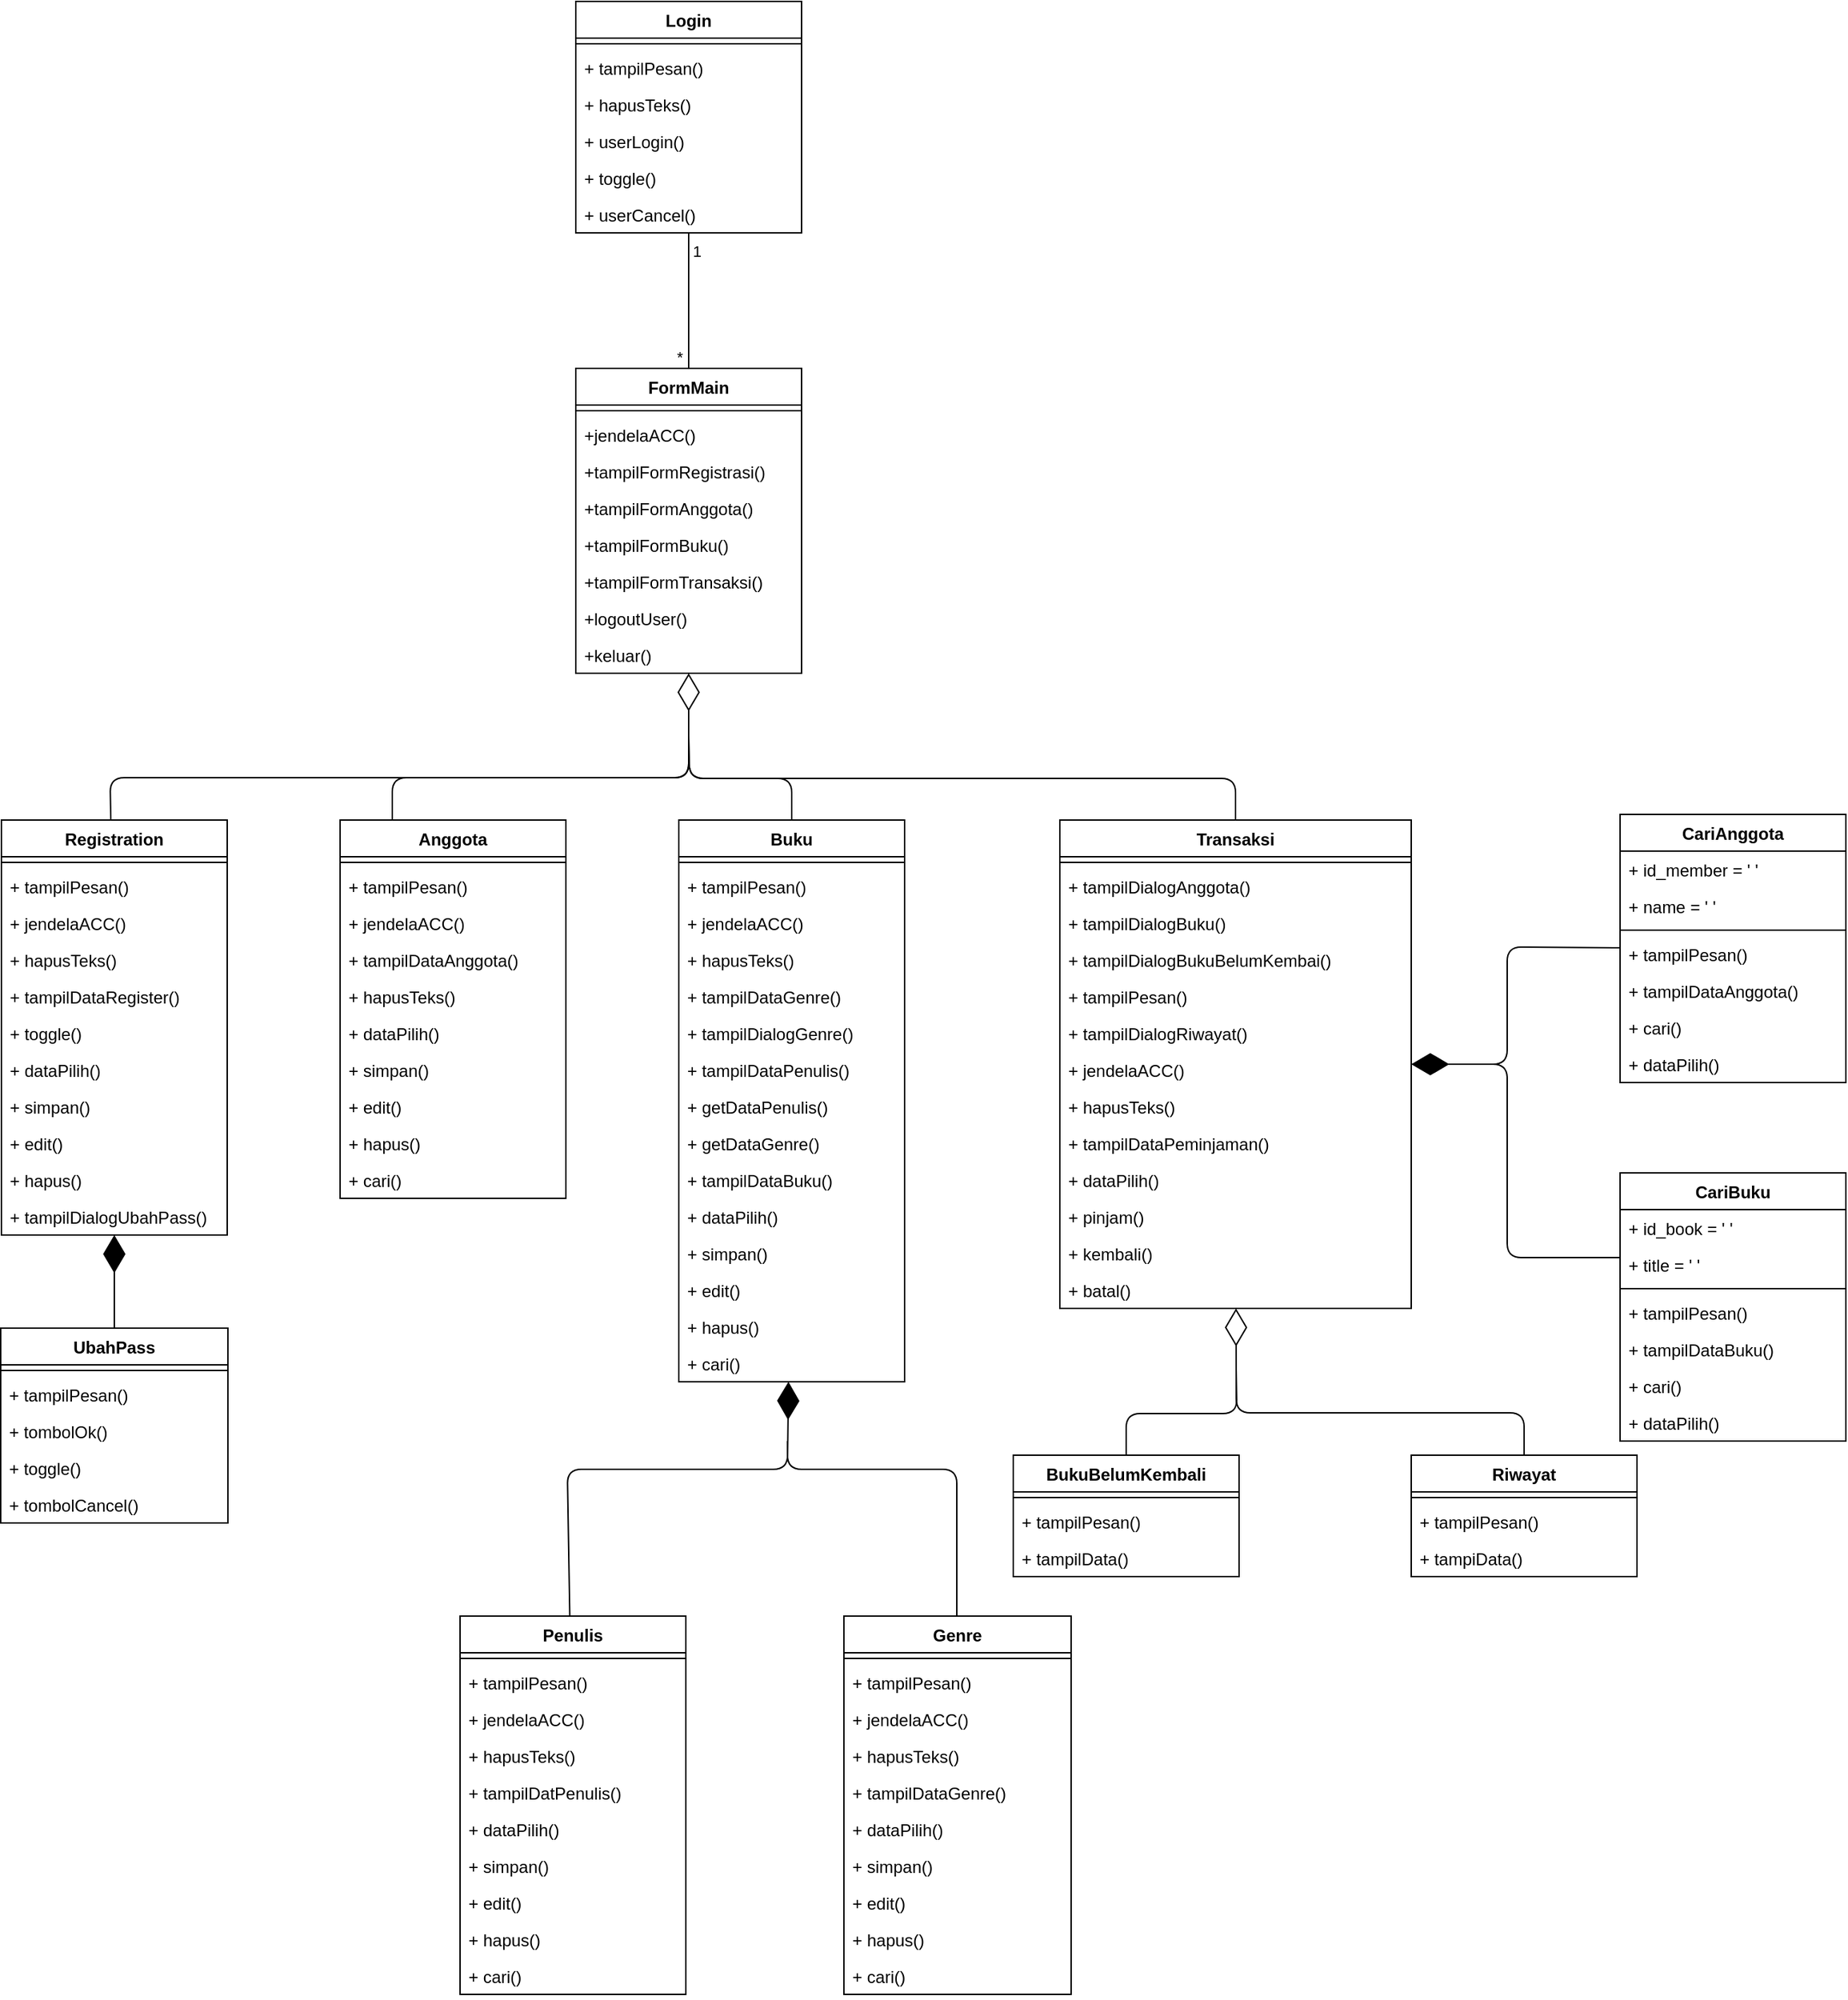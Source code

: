 <mxfile>
    <diagram id="iLmimDSikZv9nVr--S4D" name="Page-1">
        <mxGraphModel dx="741" dy="559" grid="1" gridSize="10" guides="1" tooltips="1" connect="1" arrows="1" fold="1" page="1" pageScale="1" pageWidth="1200" pageHeight="1600" background="#ffffff" math="0" shadow="0">
            <root>
                <mxCell id="0"/>
                <mxCell id="1" parent="0"/>
                <mxCell id="8" value="Login" style="swimlane;fontStyle=1;align=center;verticalAlign=top;childLayout=stackLayout;horizontal=1;startSize=26;horizontalStack=0;resizeParent=1;resizeParentMax=0;resizeLast=0;collapsible=1;marginBottom=0;" parent="1" vertex="1">
                    <mxGeometry x="906" y="60" width="160" height="164" as="geometry"/>
                </mxCell>
                <mxCell id="10" value="" style="line;strokeWidth=1;fillColor=none;align=left;verticalAlign=middle;spacingTop=-1;spacingLeft=3;spacingRight=3;rotatable=0;labelPosition=right;points=[];portConstraint=eastwest;strokeColor=inherit;" parent="8" vertex="1">
                    <mxGeometry y="26" width="160" height="8" as="geometry"/>
                </mxCell>
                <mxCell id="11" value="+ tampilPesan()" style="text;strokeColor=none;fillColor=none;align=left;verticalAlign=top;spacingLeft=4;spacingRight=4;overflow=hidden;rotatable=0;points=[[0,0.5],[1,0.5]];portConstraint=eastwest;" parent="8" vertex="1">
                    <mxGeometry y="34" width="160" height="26" as="geometry"/>
                </mxCell>
                <mxCell id="12" value="+ hapusTeks()" style="text;strokeColor=none;fillColor=none;align=left;verticalAlign=top;spacingLeft=4;spacingRight=4;overflow=hidden;rotatable=0;points=[[0,0.5],[1,0.5]];portConstraint=eastwest;" parent="8" vertex="1">
                    <mxGeometry y="60" width="160" height="26" as="geometry"/>
                </mxCell>
                <mxCell id="13" value="+ userLogin()" style="text;strokeColor=none;fillColor=none;align=left;verticalAlign=top;spacingLeft=4;spacingRight=4;overflow=hidden;rotatable=0;points=[[0,0.5],[1,0.5]];portConstraint=eastwest;" parent="8" vertex="1">
                    <mxGeometry y="86" width="160" height="26" as="geometry"/>
                </mxCell>
                <mxCell id="14" value="+ toggle()" style="text;strokeColor=none;fillColor=none;align=left;verticalAlign=top;spacingLeft=4;spacingRight=4;overflow=hidden;rotatable=0;points=[[0,0.5],[1,0.5]];portConstraint=eastwest;" parent="8" vertex="1">
                    <mxGeometry y="112" width="160" height="26" as="geometry"/>
                </mxCell>
                <mxCell id="15" value="+ userCancel()" style="text;strokeColor=none;fillColor=none;align=left;verticalAlign=top;spacingLeft=4;spacingRight=4;overflow=hidden;rotatable=0;points=[[0,0.5],[1,0.5]];portConstraint=eastwest;" parent="8" vertex="1">
                    <mxGeometry y="138" width="160" height="26" as="geometry"/>
                </mxCell>
                <mxCell id="16" value="Registration" style="swimlane;fontStyle=1;align=center;verticalAlign=top;childLayout=stackLayout;horizontal=1;startSize=26;horizontalStack=0;resizeParent=1;resizeParentMax=0;resizeLast=0;collapsible=1;marginBottom=0;" parent="1" vertex="1">
                    <mxGeometry x="499" y="640" width="160" height="294" as="geometry">
                        <mxRectangle x="70" y="340" width="110" height="30" as="alternateBounds"/>
                    </mxGeometry>
                </mxCell>
                <mxCell id="18" value="" style="line;strokeWidth=1;fillColor=none;align=left;verticalAlign=middle;spacingTop=-1;spacingLeft=3;spacingRight=3;rotatable=0;labelPosition=right;points=[];portConstraint=eastwest;strokeColor=inherit;" parent="16" vertex="1">
                    <mxGeometry y="26" width="160" height="8" as="geometry"/>
                </mxCell>
                <mxCell id="19" value="+ tampilPesan()" style="text;strokeColor=none;fillColor=none;align=left;verticalAlign=top;spacingLeft=4;spacingRight=4;overflow=hidden;rotatable=0;points=[[0,0.5],[1,0.5]];portConstraint=eastwest;" parent="16" vertex="1">
                    <mxGeometry y="34" width="160" height="26" as="geometry"/>
                </mxCell>
                <mxCell id="22" value="+ jendelaACC()" style="text;strokeColor=none;fillColor=none;align=left;verticalAlign=top;spacingLeft=4;spacingRight=4;overflow=hidden;rotatable=0;points=[[0,0.5],[1,0.5]];portConstraint=eastwest;" parent="16" vertex="1">
                    <mxGeometry y="60" width="160" height="26" as="geometry"/>
                </mxCell>
                <mxCell id="23" value="+ hapusTeks()" style="text;strokeColor=none;fillColor=none;align=left;verticalAlign=top;spacingLeft=4;spacingRight=4;overflow=hidden;rotatable=0;points=[[0,0.5],[1,0.5]];portConstraint=eastwest;" parent="16" vertex="1">
                    <mxGeometry y="86" width="160" height="26" as="geometry"/>
                </mxCell>
                <mxCell id="20" value="+ tampilDataRegister()" style="text;strokeColor=none;fillColor=none;align=left;verticalAlign=top;spacingLeft=4;spacingRight=4;overflow=hidden;rotatable=0;points=[[0,0.5],[1,0.5]];portConstraint=eastwest;" parent="16" vertex="1">
                    <mxGeometry y="112" width="160" height="26" as="geometry"/>
                </mxCell>
                <mxCell id="21" value="+ toggle()" style="text;strokeColor=none;fillColor=none;align=left;verticalAlign=top;spacingLeft=4;spacingRight=4;overflow=hidden;rotatable=0;points=[[0,0.5],[1,0.5]];portConstraint=eastwest;" parent="16" vertex="1">
                    <mxGeometry y="138" width="160" height="26" as="geometry"/>
                </mxCell>
                <mxCell id="26" value="+ dataPilih()" style="text;strokeColor=none;fillColor=none;align=left;verticalAlign=top;spacingLeft=4;spacingRight=4;overflow=hidden;rotatable=0;points=[[0,0.5],[1,0.5]];portConstraint=eastwest;" parent="16" vertex="1">
                    <mxGeometry y="164" width="160" height="26" as="geometry"/>
                </mxCell>
                <mxCell id="24" value="+ simpan()" style="text;strokeColor=none;fillColor=none;align=left;verticalAlign=top;spacingLeft=4;spacingRight=4;overflow=hidden;rotatable=0;points=[[0,0.5],[1,0.5]];portConstraint=eastwest;" parent="16" vertex="1">
                    <mxGeometry y="190" width="160" height="26" as="geometry"/>
                </mxCell>
                <mxCell id="25" value="+ edit()" style="text;strokeColor=none;fillColor=none;align=left;verticalAlign=top;spacingLeft=4;spacingRight=4;overflow=hidden;rotatable=0;points=[[0,0.5],[1,0.5]];portConstraint=eastwest;" parent="16" vertex="1">
                    <mxGeometry y="216" width="160" height="26" as="geometry"/>
                </mxCell>
                <mxCell id="27" value="+ hapus()" style="text;strokeColor=none;fillColor=none;align=left;verticalAlign=top;spacingLeft=4;spacingRight=4;overflow=hidden;rotatable=0;points=[[0,0.5],[1,0.5]];portConstraint=eastwest;" parent="16" vertex="1">
                    <mxGeometry y="242" width="160" height="26" as="geometry"/>
                </mxCell>
                <mxCell id="28" value="+ tampilDialogUbahPass()" style="text;strokeColor=none;fillColor=none;align=left;verticalAlign=top;spacingLeft=4;spacingRight=4;overflow=hidden;rotatable=0;points=[[0,0.5],[1,0.5]];portConstraint=eastwest;" parent="16" vertex="1">
                    <mxGeometry y="268" width="160" height="26" as="geometry"/>
                </mxCell>
                <mxCell id="30" value="FormMain" style="swimlane;fontStyle=1;align=center;verticalAlign=top;childLayout=stackLayout;horizontal=1;startSize=26;horizontalStack=0;resizeParent=1;resizeParentMax=0;resizeLast=0;collapsible=1;marginBottom=0;" parent="1" vertex="1">
                    <mxGeometry x="906" y="320" width="160" height="216" as="geometry"/>
                </mxCell>
                <mxCell id="32" value="" style="line;strokeWidth=1;fillColor=none;align=left;verticalAlign=middle;spacingTop=-1;spacingLeft=3;spacingRight=3;rotatable=0;labelPosition=right;points=[];portConstraint=eastwest;strokeColor=inherit;" parent="30" vertex="1">
                    <mxGeometry y="26" width="160" height="8" as="geometry"/>
                </mxCell>
                <mxCell id="33" value="+jendelaACC()" style="text;strokeColor=none;fillColor=none;align=left;verticalAlign=top;spacingLeft=4;spacingRight=4;overflow=hidden;rotatable=0;points=[[0,0.5],[1,0.5]];portConstraint=eastwest;" parent="30" vertex="1">
                    <mxGeometry y="34" width="160" height="26" as="geometry"/>
                </mxCell>
                <mxCell id="34" value="+tampilFormRegistrasi()" style="text;strokeColor=none;fillColor=none;align=left;verticalAlign=top;spacingLeft=4;spacingRight=4;overflow=hidden;rotatable=0;points=[[0,0.5],[1,0.5]];portConstraint=eastwest;" parent="30" vertex="1">
                    <mxGeometry y="60" width="160" height="26" as="geometry"/>
                </mxCell>
                <mxCell id="35" value="+tampilFormAnggota()" style="text;strokeColor=none;fillColor=none;align=left;verticalAlign=top;spacingLeft=4;spacingRight=4;overflow=hidden;rotatable=0;points=[[0,0.5],[1,0.5]];portConstraint=eastwest;" parent="30" vertex="1">
                    <mxGeometry y="86" width="160" height="26" as="geometry"/>
                </mxCell>
                <mxCell id="36" value="+tampilFormBuku()" style="text;strokeColor=none;fillColor=none;align=left;verticalAlign=top;spacingLeft=4;spacingRight=4;overflow=hidden;rotatable=0;points=[[0,0.5],[1,0.5]];portConstraint=eastwest;" parent="30" vertex="1">
                    <mxGeometry y="112" width="160" height="26" as="geometry"/>
                </mxCell>
                <mxCell id="37" value="+tampilFormTransaksi()" style="text;strokeColor=none;fillColor=none;align=left;verticalAlign=top;spacingLeft=4;spacingRight=4;overflow=hidden;rotatable=0;points=[[0,0.5],[1,0.5]];portConstraint=eastwest;" parent="30" vertex="1">
                    <mxGeometry y="138" width="160" height="26" as="geometry"/>
                </mxCell>
                <mxCell id="38" value="+logoutUser()" style="text;strokeColor=none;fillColor=none;align=left;verticalAlign=top;spacingLeft=4;spacingRight=4;overflow=hidden;rotatable=0;points=[[0,0.5],[1,0.5]];portConstraint=eastwest;" parent="30" vertex="1">
                    <mxGeometry y="164" width="160" height="26" as="geometry"/>
                </mxCell>
                <mxCell id="39" value="+keluar()" style="text;strokeColor=none;fillColor=none;align=left;verticalAlign=top;spacingLeft=4;spacingRight=4;overflow=hidden;rotatable=0;points=[[0,0.5],[1,0.5]];portConstraint=eastwest;" parent="30" vertex="1">
                    <mxGeometry y="190" width="160" height="26" as="geometry"/>
                </mxCell>
                <mxCell id="51" value="Anggota" style="swimlane;fontStyle=1;align=center;verticalAlign=top;childLayout=stackLayout;horizontal=1;startSize=26;horizontalStack=0;resizeParent=1;resizeParentMax=0;resizeLast=0;collapsible=1;marginBottom=0;" parent="1" vertex="1">
                    <mxGeometry x="739" y="640" width="160" height="268" as="geometry"/>
                </mxCell>
                <mxCell id="53" value="" style="line;strokeWidth=1;fillColor=none;align=left;verticalAlign=middle;spacingTop=-1;spacingLeft=3;spacingRight=3;rotatable=0;labelPosition=right;points=[];portConstraint=eastwest;strokeColor=inherit;" parent="51" vertex="1">
                    <mxGeometry y="26" width="160" height="8" as="geometry"/>
                </mxCell>
                <mxCell id="54" value="+ tampilPesan()" style="text;strokeColor=none;fillColor=none;align=left;verticalAlign=top;spacingLeft=4;spacingRight=4;overflow=hidden;rotatable=0;points=[[0,0.5],[1,0.5]];portConstraint=eastwest;" parent="51" vertex="1">
                    <mxGeometry y="34" width="160" height="26" as="geometry"/>
                </mxCell>
                <mxCell id="55" value="+ jendelaACC()" style="text;strokeColor=none;fillColor=none;align=left;verticalAlign=top;spacingLeft=4;spacingRight=4;overflow=hidden;rotatable=0;points=[[0,0.5],[1,0.5]];portConstraint=eastwest;" parent="51" vertex="1">
                    <mxGeometry y="60" width="160" height="26" as="geometry"/>
                </mxCell>
                <mxCell id="56" value="+ tampilDataAnggota()" style="text;strokeColor=none;fillColor=none;align=left;verticalAlign=top;spacingLeft=4;spacingRight=4;overflow=hidden;rotatable=0;points=[[0,0.5],[1,0.5]];portConstraint=eastwest;" parent="51" vertex="1">
                    <mxGeometry y="86" width="160" height="26" as="geometry"/>
                </mxCell>
                <mxCell id="57" value="+ hapusTeks()" style="text;strokeColor=none;fillColor=none;align=left;verticalAlign=top;spacingLeft=4;spacingRight=4;overflow=hidden;rotatable=0;points=[[0,0.5],[1,0.5]];portConstraint=eastwest;" parent="51" vertex="1">
                    <mxGeometry y="112" width="160" height="26" as="geometry"/>
                </mxCell>
                <mxCell id="58" value="+ dataPilih()" style="text;strokeColor=none;fillColor=none;align=left;verticalAlign=top;spacingLeft=4;spacingRight=4;overflow=hidden;rotatable=0;points=[[0,0.5],[1,0.5]];portConstraint=eastwest;" parent="51" vertex="1">
                    <mxGeometry y="138" width="160" height="26" as="geometry"/>
                </mxCell>
                <mxCell id="59" value="+ simpan()" style="text;strokeColor=none;fillColor=none;align=left;verticalAlign=top;spacingLeft=4;spacingRight=4;overflow=hidden;rotatable=0;points=[[0,0.5],[1,0.5]];portConstraint=eastwest;" parent="51" vertex="1">
                    <mxGeometry y="164" width="160" height="26" as="geometry"/>
                </mxCell>
                <mxCell id="60" value="+ edit()" style="text;strokeColor=none;fillColor=none;align=left;verticalAlign=top;spacingLeft=4;spacingRight=4;overflow=hidden;rotatable=0;points=[[0,0.5],[1,0.5]];portConstraint=eastwest;" parent="51" vertex="1">
                    <mxGeometry y="190" width="160" height="26" as="geometry"/>
                </mxCell>
                <mxCell id="61" value="+ hapus()" style="text;strokeColor=none;fillColor=none;align=left;verticalAlign=top;spacingLeft=4;spacingRight=4;overflow=hidden;rotatable=0;points=[[0,0.5],[1,0.5]];portConstraint=eastwest;" parent="51" vertex="1">
                    <mxGeometry y="216" width="160" height="26" as="geometry"/>
                </mxCell>
                <mxCell id="62" value="+ cari()" style="text;strokeColor=none;fillColor=none;align=left;verticalAlign=top;spacingLeft=4;spacingRight=4;overflow=hidden;rotatable=0;points=[[0,0.5],[1,0.5]];portConstraint=eastwest;" parent="51" vertex="1">
                    <mxGeometry y="242" width="160" height="26" as="geometry"/>
                </mxCell>
                <mxCell id="63" value="Buku" style="swimlane;fontStyle=1;align=center;verticalAlign=top;childLayout=stackLayout;horizontal=1;startSize=26;horizontalStack=0;resizeParent=1;resizeParentMax=0;resizeLast=0;collapsible=1;marginBottom=0;" parent="1" vertex="1">
                    <mxGeometry x="979" y="640" width="160" height="398" as="geometry"/>
                </mxCell>
                <mxCell id="64" value="" style="line;strokeWidth=1;fillColor=none;align=left;verticalAlign=middle;spacingTop=-1;spacingLeft=3;spacingRight=3;rotatable=0;labelPosition=right;points=[];portConstraint=eastwest;strokeColor=inherit;" parent="63" vertex="1">
                    <mxGeometry y="26" width="160" height="8" as="geometry"/>
                </mxCell>
                <mxCell id="65" value="+ tampilPesan()" style="text;strokeColor=none;fillColor=none;align=left;verticalAlign=top;spacingLeft=4;spacingRight=4;overflow=hidden;rotatable=0;points=[[0,0.5],[1,0.5]];portConstraint=eastwest;" parent="63" vertex="1">
                    <mxGeometry y="34" width="160" height="26" as="geometry"/>
                </mxCell>
                <mxCell id="66" value="+ jendelaACC()" style="text;strokeColor=none;fillColor=none;align=left;verticalAlign=top;spacingLeft=4;spacingRight=4;overflow=hidden;rotatable=0;points=[[0,0.5],[1,0.5]];portConstraint=eastwest;" parent="63" vertex="1">
                    <mxGeometry y="60" width="160" height="26" as="geometry"/>
                </mxCell>
                <mxCell id="68" value="+ hapusTeks()" style="text;strokeColor=none;fillColor=none;align=left;verticalAlign=top;spacingLeft=4;spacingRight=4;overflow=hidden;rotatable=0;points=[[0,0.5],[1,0.5]];portConstraint=eastwest;" parent="63" vertex="1">
                    <mxGeometry y="86" width="160" height="26" as="geometry"/>
                </mxCell>
                <mxCell id="67" value="+ tampilDataGenre()" style="text;strokeColor=none;fillColor=none;align=left;verticalAlign=top;spacingLeft=4;spacingRight=4;overflow=hidden;rotatable=0;points=[[0,0.5],[1,0.5]];portConstraint=eastwest;" parent="63" vertex="1">
                    <mxGeometry y="112" width="160" height="26" as="geometry"/>
                </mxCell>
                <mxCell id="69" value="+ tampilDialogGenre()" style="text;strokeColor=none;fillColor=none;align=left;verticalAlign=top;spacingLeft=4;spacingRight=4;overflow=hidden;rotatable=0;points=[[0,0.5],[1,0.5]];portConstraint=eastwest;" parent="63" vertex="1">
                    <mxGeometry y="138" width="160" height="26" as="geometry"/>
                </mxCell>
                <mxCell id="70" value="+ tampilDataPenulis()" style="text;strokeColor=none;fillColor=none;align=left;verticalAlign=top;spacingLeft=4;spacingRight=4;overflow=hidden;rotatable=0;points=[[0,0.5],[1,0.5]];portConstraint=eastwest;" parent="63" vertex="1">
                    <mxGeometry y="164" width="160" height="26" as="geometry"/>
                </mxCell>
                <mxCell id="71" value="+ getDataPenulis()" style="text;strokeColor=none;fillColor=none;align=left;verticalAlign=top;spacingLeft=4;spacingRight=4;overflow=hidden;rotatable=0;points=[[0,0.5],[1,0.5]];portConstraint=eastwest;" parent="63" vertex="1">
                    <mxGeometry y="190" width="160" height="26" as="geometry"/>
                </mxCell>
                <mxCell id="72" value="+ getDataGenre()" style="text;strokeColor=none;fillColor=none;align=left;verticalAlign=top;spacingLeft=4;spacingRight=4;overflow=hidden;rotatable=0;points=[[0,0.5],[1,0.5]];portConstraint=eastwest;" parent="63" vertex="1">
                    <mxGeometry y="216" width="160" height="26" as="geometry"/>
                </mxCell>
                <mxCell id="73" value="+ tampilDataBuku()" style="text;strokeColor=none;fillColor=none;align=left;verticalAlign=top;spacingLeft=4;spacingRight=4;overflow=hidden;rotatable=0;points=[[0,0.5],[1,0.5]];portConstraint=eastwest;" parent="63" vertex="1">
                    <mxGeometry y="242" width="160" height="26" as="geometry"/>
                </mxCell>
                <mxCell id="74" value="+ dataPilih()" style="text;strokeColor=none;fillColor=none;align=left;verticalAlign=top;spacingLeft=4;spacingRight=4;overflow=hidden;rotatable=0;points=[[0,0.5],[1,0.5]];portConstraint=eastwest;" parent="63" vertex="1">
                    <mxGeometry y="268" width="160" height="26" as="geometry"/>
                </mxCell>
                <mxCell id="75" value="+ simpan()" style="text;strokeColor=none;fillColor=none;align=left;verticalAlign=top;spacingLeft=4;spacingRight=4;overflow=hidden;rotatable=0;points=[[0,0.5],[1,0.5]];portConstraint=eastwest;" parent="63" vertex="1">
                    <mxGeometry y="294" width="160" height="26" as="geometry"/>
                </mxCell>
                <mxCell id="76" value="+ edit()" style="text;strokeColor=none;fillColor=none;align=left;verticalAlign=top;spacingLeft=4;spacingRight=4;overflow=hidden;rotatable=0;points=[[0,0.5],[1,0.5]];portConstraint=eastwest;" parent="63" vertex="1">
                    <mxGeometry y="320" width="160" height="26" as="geometry"/>
                </mxCell>
                <mxCell id="77" value="+ hapus()" style="text;strokeColor=none;fillColor=none;align=left;verticalAlign=top;spacingLeft=4;spacingRight=4;overflow=hidden;rotatable=0;points=[[0,0.5],[1,0.5]];portConstraint=eastwest;" parent="63" vertex="1">
                    <mxGeometry y="346" width="160" height="26" as="geometry"/>
                </mxCell>
                <mxCell id="78" value="+ cari()" style="text;strokeColor=none;fillColor=none;align=left;verticalAlign=top;spacingLeft=4;spacingRight=4;overflow=hidden;rotatable=0;points=[[0,0.5],[1,0.5]];portConstraint=eastwest;" parent="63" vertex="1">
                    <mxGeometry y="372" width="160" height="26" as="geometry"/>
                </mxCell>
                <mxCell id="79" value="Penulis" style="swimlane;fontStyle=1;align=center;verticalAlign=top;childLayout=stackLayout;horizontal=1;startSize=26;horizontalStack=0;resizeParent=1;resizeParentMax=0;resizeLast=0;collapsible=1;marginBottom=0;" parent="1" vertex="1">
                    <mxGeometry x="824" y="1204" width="160" height="268" as="geometry">
                        <mxRectangle x="321" y="670" width="90" height="30" as="alternateBounds"/>
                    </mxGeometry>
                </mxCell>
                <mxCell id="80" value="" style="line;strokeWidth=1;fillColor=none;align=left;verticalAlign=middle;spacingTop=-1;spacingLeft=3;spacingRight=3;rotatable=0;labelPosition=right;points=[];portConstraint=eastwest;strokeColor=inherit;" parent="79" vertex="1">
                    <mxGeometry y="26" width="160" height="8" as="geometry"/>
                </mxCell>
                <mxCell id="82" value="+ tampilPesan()" style="text;strokeColor=none;fillColor=none;align=left;verticalAlign=top;spacingLeft=4;spacingRight=4;overflow=hidden;rotatable=0;points=[[0,0.5],[1,0.5]];portConstraint=eastwest;" parent="79" vertex="1">
                    <mxGeometry y="34" width="160" height="26" as="geometry"/>
                </mxCell>
                <mxCell id="83" value="+ jendelaACC()" style="text;strokeColor=none;fillColor=none;align=left;verticalAlign=top;spacingLeft=4;spacingRight=4;overflow=hidden;rotatable=0;points=[[0,0.5],[1,0.5]];portConstraint=eastwest;" parent="79" vertex="1">
                    <mxGeometry y="60" width="160" height="26" as="geometry"/>
                </mxCell>
                <mxCell id="84" value="+ hapusTeks()" style="text;strokeColor=none;fillColor=none;align=left;verticalAlign=top;spacingLeft=4;spacingRight=4;overflow=hidden;rotatable=0;points=[[0,0.5],[1,0.5]];portConstraint=eastwest;" parent="79" vertex="1">
                    <mxGeometry y="86" width="160" height="26" as="geometry"/>
                </mxCell>
                <mxCell id="85" value="+ tampilDatPenulis()" style="text;strokeColor=none;fillColor=none;align=left;verticalAlign=top;spacingLeft=4;spacingRight=4;overflow=hidden;rotatable=0;points=[[0,0.5],[1,0.5]];portConstraint=eastwest;" parent="79" vertex="1">
                    <mxGeometry y="112" width="160" height="26" as="geometry"/>
                </mxCell>
                <mxCell id="86" value="+ dataPilih()" style="text;strokeColor=none;fillColor=none;align=left;verticalAlign=top;spacingLeft=4;spacingRight=4;overflow=hidden;rotatable=0;points=[[0,0.5],[1,0.5]];portConstraint=eastwest;" parent="79" vertex="1">
                    <mxGeometry y="138" width="160" height="26" as="geometry"/>
                </mxCell>
                <mxCell id="87" value="+ simpan()" style="text;strokeColor=none;fillColor=none;align=left;verticalAlign=top;spacingLeft=4;spacingRight=4;overflow=hidden;rotatable=0;points=[[0,0.5],[1,0.5]];portConstraint=eastwest;" parent="79" vertex="1">
                    <mxGeometry y="164" width="160" height="26" as="geometry"/>
                </mxCell>
                <mxCell id="88" value="+ edit()" style="text;strokeColor=none;fillColor=none;align=left;verticalAlign=top;spacingLeft=4;spacingRight=4;overflow=hidden;rotatable=0;points=[[0,0.5],[1,0.5]];portConstraint=eastwest;" parent="79" vertex="1">
                    <mxGeometry y="190" width="160" height="26" as="geometry"/>
                </mxCell>
                <mxCell id="89" value="+ hapus()" style="text;strokeColor=none;fillColor=none;align=left;verticalAlign=top;spacingLeft=4;spacingRight=4;overflow=hidden;rotatable=0;points=[[0,0.5],[1,0.5]];portConstraint=eastwest;" parent="79" vertex="1">
                    <mxGeometry y="216" width="160" height="26" as="geometry"/>
                </mxCell>
                <mxCell id="90" value="+ cari()" style="text;strokeColor=none;fillColor=none;align=left;verticalAlign=top;spacingLeft=4;spacingRight=4;overflow=hidden;rotatable=0;points=[[0,0.5],[1,0.5]];portConstraint=eastwest;" parent="79" vertex="1">
                    <mxGeometry y="242" width="160" height="26" as="geometry"/>
                </mxCell>
                <mxCell id="91" value="UbahPass" style="swimlane;fontStyle=1;align=center;verticalAlign=top;childLayout=stackLayout;horizontal=1;startSize=26;horizontalStack=0;resizeParent=1;resizeParentMax=0;resizeLast=0;collapsible=1;marginBottom=0;" parent="1" vertex="1">
                    <mxGeometry x="498.5" y="1000" width="161" height="138" as="geometry"/>
                </mxCell>
                <mxCell id="92" value="" style="line;strokeWidth=1;fillColor=none;align=left;verticalAlign=middle;spacingTop=-1;spacingLeft=3;spacingRight=3;rotatable=0;labelPosition=right;points=[];portConstraint=eastwest;strokeColor=inherit;" parent="91" vertex="1">
                    <mxGeometry y="26" width="161" height="8" as="geometry"/>
                </mxCell>
                <mxCell id="93" value="+ tampilPesan()" style="text;strokeColor=none;fillColor=none;align=left;verticalAlign=top;spacingLeft=4;spacingRight=4;overflow=hidden;rotatable=0;points=[[0,0.5],[1,0.5]];portConstraint=eastwest;" parent="91" vertex="1">
                    <mxGeometry y="34" width="161" height="26" as="geometry"/>
                </mxCell>
                <mxCell id="94" value="+ tombolOk()" style="text;strokeColor=none;fillColor=none;align=left;verticalAlign=top;spacingLeft=4;spacingRight=4;overflow=hidden;rotatable=0;points=[[0,0.5],[1,0.5]];portConstraint=eastwest;" parent="91" vertex="1">
                    <mxGeometry y="60" width="161" height="26" as="geometry"/>
                </mxCell>
                <mxCell id="95" value="+ toggle()" style="text;strokeColor=none;fillColor=none;align=left;verticalAlign=top;spacingLeft=4;spacingRight=4;overflow=hidden;rotatable=0;points=[[0,0.5],[1,0.5]];portConstraint=eastwest;" parent="91" vertex="1">
                    <mxGeometry y="86" width="161" height="26" as="geometry"/>
                </mxCell>
                <mxCell id="96" value="+ tombolCancel()" style="text;strokeColor=none;fillColor=none;align=left;verticalAlign=top;spacingLeft=4;spacingRight=4;overflow=hidden;rotatable=0;points=[[0,0.5],[1,0.5]];portConstraint=eastwest;" parent="91" vertex="1">
                    <mxGeometry y="112" width="161" height="26" as="geometry"/>
                </mxCell>
                <mxCell id="102" value="Genre" style="swimlane;fontStyle=1;align=center;verticalAlign=top;childLayout=stackLayout;horizontal=1;startSize=26;horizontalStack=0;resizeParent=1;resizeParentMax=0;resizeLast=0;collapsible=1;marginBottom=0;" parent="1" vertex="1">
                    <mxGeometry x="1096" y="1204" width="161" height="268" as="geometry"/>
                </mxCell>
                <mxCell id="103" value="" style="line;strokeWidth=1;fillColor=none;align=left;verticalAlign=middle;spacingTop=-1;spacingLeft=3;spacingRight=3;rotatable=0;labelPosition=right;points=[];portConstraint=eastwest;strokeColor=inherit;" parent="102" vertex="1">
                    <mxGeometry y="26" width="161" height="8" as="geometry"/>
                </mxCell>
                <mxCell id="104" value="+ tampilPesan()" style="text;strokeColor=none;fillColor=none;align=left;verticalAlign=top;spacingLeft=4;spacingRight=4;overflow=hidden;rotatable=0;points=[[0,0.5],[1,0.5]];portConstraint=eastwest;" parent="102" vertex="1">
                    <mxGeometry y="34" width="161" height="26" as="geometry"/>
                </mxCell>
                <mxCell id="105" value="+ jendelaACC()" style="text;strokeColor=none;fillColor=none;align=left;verticalAlign=top;spacingLeft=4;spacingRight=4;overflow=hidden;rotatable=0;points=[[0,0.5],[1,0.5]];portConstraint=eastwest;" parent="102" vertex="1">
                    <mxGeometry y="60" width="161" height="26" as="geometry"/>
                </mxCell>
                <mxCell id="107" value="+ hapusTeks()" style="text;strokeColor=none;fillColor=none;align=left;verticalAlign=top;spacingLeft=4;spacingRight=4;overflow=hidden;rotatable=0;points=[[0,0.5],[1,0.5]];portConstraint=eastwest;" parent="102" vertex="1">
                    <mxGeometry y="86" width="161" height="26" as="geometry"/>
                </mxCell>
                <mxCell id="108" value="+ tampilDataGenre()" style="text;strokeColor=none;fillColor=none;align=left;verticalAlign=top;spacingLeft=4;spacingRight=4;overflow=hidden;rotatable=0;points=[[0,0.5],[1,0.5]];portConstraint=eastwest;" parent="102" vertex="1">
                    <mxGeometry y="112" width="161" height="26" as="geometry"/>
                </mxCell>
                <mxCell id="109" value="+ dataPilih()" style="text;strokeColor=none;fillColor=none;align=left;verticalAlign=top;spacingLeft=4;spacingRight=4;overflow=hidden;rotatable=0;points=[[0,0.5],[1,0.5]];portConstraint=eastwest;" parent="102" vertex="1">
                    <mxGeometry y="138" width="161" height="26" as="geometry"/>
                </mxCell>
                <mxCell id="110" value="+ simpan()" style="text;strokeColor=none;fillColor=none;align=left;verticalAlign=top;spacingLeft=4;spacingRight=4;overflow=hidden;rotatable=0;points=[[0,0.5],[1,0.5]];portConstraint=eastwest;" parent="102" vertex="1">
                    <mxGeometry y="164" width="161" height="26" as="geometry"/>
                </mxCell>
                <mxCell id="111" value="+ edit()" style="text;strokeColor=none;fillColor=none;align=left;verticalAlign=top;spacingLeft=4;spacingRight=4;overflow=hidden;rotatable=0;points=[[0,0.5],[1,0.5]];portConstraint=eastwest;" parent="102" vertex="1">
                    <mxGeometry y="190" width="161" height="26" as="geometry"/>
                </mxCell>
                <mxCell id="112" value="+ hapus()" style="text;strokeColor=none;fillColor=none;align=left;verticalAlign=top;spacingLeft=4;spacingRight=4;overflow=hidden;rotatable=0;points=[[0,0.5],[1,0.5]];portConstraint=eastwest;" parent="102" vertex="1">
                    <mxGeometry y="216" width="161" height="26" as="geometry"/>
                </mxCell>
                <mxCell id="113" value="+ cari()" style="text;strokeColor=none;fillColor=none;align=left;verticalAlign=top;spacingLeft=4;spacingRight=4;overflow=hidden;rotatable=0;points=[[0,0.5],[1,0.5]];portConstraint=eastwest;" parent="102" vertex="1">
                    <mxGeometry y="242" width="161" height="26" as="geometry"/>
                </mxCell>
                <mxCell id="114" value="Riwayat" style="swimlane;fontStyle=1;align=center;verticalAlign=top;childLayout=stackLayout;horizontal=1;startSize=26;horizontalStack=0;resizeParent=1;resizeParentMax=0;resizeLast=0;collapsible=1;marginBottom=0;" parent="1" vertex="1">
                    <mxGeometry x="1498" y="1090" width="160" height="86" as="geometry">
                        <mxRectangle x="321" y="670" width="90" height="30" as="alternateBounds"/>
                    </mxGeometry>
                </mxCell>
                <mxCell id="115" value="" style="line;strokeWidth=1;fillColor=none;align=left;verticalAlign=middle;spacingTop=-1;spacingLeft=3;spacingRight=3;rotatable=0;labelPosition=right;points=[];portConstraint=eastwest;strokeColor=inherit;" parent="114" vertex="1">
                    <mxGeometry y="26" width="160" height="8" as="geometry"/>
                </mxCell>
                <mxCell id="116" value="+ tampilPesan()" style="text;strokeColor=none;fillColor=none;align=left;verticalAlign=top;spacingLeft=4;spacingRight=4;overflow=hidden;rotatable=0;points=[[0,0.5],[1,0.5]];portConstraint=eastwest;" parent="114" vertex="1">
                    <mxGeometry y="34" width="160" height="26" as="geometry"/>
                </mxCell>
                <mxCell id="117" value="+ tampiData()" style="text;strokeColor=none;fillColor=none;align=left;verticalAlign=top;spacingLeft=4;spacingRight=4;overflow=hidden;rotatable=0;points=[[0,0.5],[1,0.5]];portConstraint=eastwest;" parent="114" vertex="1">
                    <mxGeometry y="60" width="160" height="26" as="geometry"/>
                </mxCell>
                <mxCell id="125" value="BukuBelumKembali" style="swimlane;fontStyle=1;align=center;verticalAlign=top;childLayout=stackLayout;horizontal=1;startSize=26;horizontalStack=0;resizeParent=1;resizeParentMax=0;resizeLast=0;collapsible=1;marginBottom=0;" parent="1" vertex="1">
                    <mxGeometry x="1216" y="1090" width="160" height="86" as="geometry">
                        <mxRectangle x="321" y="670" width="90" height="30" as="alternateBounds"/>
                    </mxGeometry>
                </mxCell>
                <mxCell id="126" value="" style="line;strokeWidth=1;fillColor=none;align=left;verticalAlign=middle;spacingTop=-1;spacingLeft=3;spacingRight=3;rotatable=0;labelPosition=right;points=[];portConstraint=eastwest;strokeColor=inherit;" parent="125" vertex="1">
                    <mxGeometry y="26" width="160" height="8" as="geometry"/>
                </mxCell>
                <mxCell id="127" value="+ tampilPesan()" style="text;strokeColor=none;fillColor=none;align=left;verticalAlign=top;spacingLeft=4;spacingRight=4;overflow=hidden;rotatable=0;points=[[0,0.5],[1,0.5]];portConstraint=eastwest;" parent="125" vertex="1">
                    <mxGeometry y="34" width="160" height="26" as="geometry"/>
                </mxCell>
                <mxCell id="128" value="+ tampilData()" style="text;strokeColor=none;fillColor=none;align=left;verticalAlign=top;spacingLeft=4;spacingRight=4;overflow=hidden;rotatable=0;points=[[0,0.5],[1,0.5]];portConstraint=eastwest;" parent="125" vertex="1">
                    <mxGeometry y="60" width="160" height="26" as="geometry"/>
                </mxCell>
                <mxCell id="136" value="CariBuku" style="swimlane;fontStyle=1;align=center;verticalAlign=top;childLayout=stackLayout;horizontal=1;startSize=26;horizontalStack=0;resizeParent=1;resizeParentMax=0;resizeLast=0;collapsible=1;marginBottom=0;" parent="1" vertex="1">
                    <mxGeometry x="1646" y="890" width="160" height="190" as="geometry">
                        <mxRectangle x="321" y="670" width="90" height="30" as="alternateBounds"/>
                    </mxGeometry>
                </mxCell>
                <mxCell id="213" value="+ id_book = ' '" style="text;strokeColor=none;fillColor=none;align=left;verticalAlign=top;spacingLeft=4;spacingRight=4;overflow=hidden;rotatable=0;points=[[0,0.5],[1,0.5]];portConstraint=eastwest;" vertex="1" parent="136">
                    <mxGeometry y="26" width="160" height="26" as="geometry"/>
                </mxCell>
                <mxCell id="214" value="+ title = ' '" style="text;strokeColor=none;fillColor=none;align=left;verticalAlign=top;spacingLeft=4;spacingRight=4;overflow=hidden;rotatable=0;points=[[0,0.5],[1,0.5]];portConstraint=eastwest;" vertex="1" parent="136">
                    <mxGeometry y="52" width="160" height="26" as="geometry"/>
                </mxCell>
                <mxCell id="137" value="" style="line;strokeWidth=1;fillColor=none;align=left;verticalAlign=middle;spacingTop=-1;spacingLeft=3;spacingRight=3;rotatable=0;labelPosition=right;points=[];portConstraint=eastwest;strokeColor=inherit;" parent="136" vertex="1">
                    <mxGeometry y="78" width="160" height="8" as="geometry"/>
                </mxCell>
                <mxCell id="138" value="+ tampilPesan()" style="text;strokeColor=none;fillColor=none;align=left;verticalAlign=top;spacingLeft=4;spacingRight=4;overflow=hidden;rotatable=0;points=[[0,0.5],[1,0.5]];portConstraint=eastwest;" parent="136" vertex="1">
                    <mxGeometry y="86" width="160" height="26" as="geometry"/>
                </mxCell>
                <mxCell id="139" value="+ tampilDataBuku()" style="text;strokeColor=none;fillColor=none;align=left;verticalAlign=top;spacingLeft=4;spacingRight=4;overflow=hidden;rotatable=0;points=[[0,0.5],[1,0.5]];portConstraint=eastwest;" parent="136" vertex="1">
                    <mxGeometry y="112" width="160" height="26" as="geometry"/>
                </mxCell>
                <mxCell id="146" value="+ cari()" style="text;strokeColor=none;fillColor=none;align=left;verticalAlign=top;spacingLeft=4;spacingRight=4;overflow=hidden;rotatable=0;points=[[0,0.5],[1,0.5]];portConstraint=eastwest;" parent="136" vertex="1">
                    <mxGeometry y="138" width="160" height="26" as="geometry"/>
                </mxCell>
                <mxCell id="160" value="+ dataPilih()" style="text;strokeColor=none;fillColor=none;align=left;verticalAlign=top;spacingLeft=4;spacingRight=4;overflow=hidden;rotatable=0;points=[[0,0.5],[1,0.5]];portConstraint=eastwest;" parent="136" vertex="1">
                    <mxGeometry y="164" width="160" height="26" as="geometry"/>
                </mxCell>
                <mxCell id="147" value="CariAnggota" style="swimlane;fontStyle=1;align=center;verticalAlign=top;childLayout=stackLayout;horizontal=1;startSize=26;horizontalStack=0;resizeParent=1;resizeParentMax=0;resizeLast=0;collapsible=1;marginBottom=0;" parent="1" vertex="1">
                    <mxGeometry x="1646" y="636" width="160" height="190" as="geometry">
                        <mxRectangle x="321" y="670" width="90" height="30" as="alternateBounds"/>
                    </mxGeometry>
                </mxCell>
                <mxCell id="211" value="+ id_member = ' '" style="text;strokeColor=none;fillColor=none;align=left;verticalAlign=top;spacingLeft=4;spacingRight=4;overflow=hidden;rotatable=0;points=[[0,0.5],[1,0.5]];portConstraint=eastwest;" vertex="1" parent="147">
                    <mxGeometry y="26" width="160" height="26" as="geometry"/>
                </mxCell>
                <mxCell id="212" value="+ name = ' '" style="text;strokeColor=none;fillColor=none;align=left;verticalAlign=top;spacingLeft=4;spacingRight=4;overflow=hidden;rotatable=0;points=[[0,0.5],[1,0.5]];portConstraint=eastwest;" vertex="1" parent="147">
                    <mxGeometry y="52" width="160" height="26" as="geometry"/>
                </mxCell>
                <mxCell id="148" value="" style="line;strokeWidth=1;fillColor=none;align=left;verticalAlign=middle;spacingTop=-1;spacingLeft=3;spacingRight=3;rotatable=0;labelPosition=right;points=[];portConstraint=eastwest;strokeColor=inherit;" parent="147" vertex="1">
                    <mxGeometry y="78" width="160" height="8" as="geometry"/>
                </mxCell>
                <mxCell id="149" value="+ tampilPesan()" style="text;strokeColor=none;fillColor=none;align=left;verticalAlign=top;spacingLeft=4;spacingRight=4;overflow=hidden;rotatable=0;points=[[0,0.5],[1,0.5]];portConstraint=eastwest;" parent="147" vertex="1">
                    <mxGeometry y="86" width="160" height="26" as="geometry"/>
                </mxCell>
                <mxCell id="150" value="+ tampilDataAnggota()" style="text;strokeColor=none;fillColor=none;align=left;verticalAlign=top;spacingLeft=4;spacingRight=4;overflow=hidden;rotatable=0;points=[[0,0.5],[1,0.5]];portConstraint=eastwest;" parent="147" vertex="1">
                    <mxGeometry y="112" width="160" height="26" as="geometry"/>
                </mxCell>
                <mxCell id="157" value="+ cari()" style="text;strokeColor=none;fillColor=none;align=left;verticalAlign=top;spacingLeft=4;spacingRight=4;overflow=hidden;rotatable=0;points=[[0,0.5],[1,0.5]];portConstraint=eastwest;" parent="147" vertex="1">
                    <mxGeometry y="138" width="160" height="26" as="geometry"/>
                </mxCell>
                <mxCell id="153" value="+ dataPilih()" style="text;strokeColor=none;fillColor=none;align=left;verticalAlign=top;spacingLeft=4;spacingRight=4;overflow=hidden;rotatable=0;points=[[0,0.5],[1,0.5]];portConstraint=eastwest;" parent="147" vertex="1">
                    <mxGeometry y="164" width="160" height="26" as="geometry"/>
                </mxCell>
                <mxCell id="161" value="Transaksi" style="swimlane;fontStyle=1;align=center;verticalAlign=top;childLayout=stackLayout;horizontal=1;startSize=26;horizontalStack=0;resizeParent=1;resizeParentMax=0;resizeLast=0;collapsible=1;marginBottom=0;" parent="1" vertex="1">
                    <mxGeometry x="1249" y="640" width="249" height="346" as="geometry">
                        <mxRectangle x="321" y="670" width="90" height="30" as="alternateBounds"/>
                    </mxGeometry>
                </mxCell>
                <mxCell id="162" value="" style="line;strokeWidth=1;fillColor=none;align=left;verticalAlign=middle;spacingTop=-1;spacingLeft=3;spacingRight=3;rotatable=0;labelPosition=right;points=[];portConstraint=eastwest;strokeColor=inherit;" parent="161" vertex="1">
                    <mxGeometry y="26" width="249" height="8" as="geometry"/>
                </mxCell>
                <mxCell id="163" value="+ tampilDialogAnggota()" style="text;strokeColor=none;fillColor=none;align=left;verticalAlign=top;spacingLeft=4;spacingRight=4;overflow=hidden;rotatable=0;points=[[0,0.5],[1,0.5]];portConstraint=eastwest;" parent="161" vertex="1">
                    <mxGeometry y="34" width="249" height="26" as="geometry"/>
                </mxCell>
                <mxCell id="164" value="+ tampilDialogBuku()" style="text;strokeColor=none;fillColor=none;align=left;verticalAlign=top;spacingLeft=4;spacingRight=4;overflow=hidden;rotatable=0;points=[[0,0.5],[1,0.5]];portConstraint=eastwest;" parent="161" vertex="1">
                    <mxGeometry y="60" width="249" height="26" as="geometry"/>
                </mxCell>
                <mxCell id="165" value="+ tampilDialogBukuBelumKembai()" style="text;strokeColor=none;fillColor=none;align=left;verticalAlign=top;spacingLeft=4;spacingRight=4;overflow=hidden;rotatable=0;points=[[0,0.5],[1,0.5]];portConstraint=eastwest;" parent="161" vertex="1">
                    <mxGeometry y="86" width="249" height="26" as="geometry"/>
                </mxCell>
                <mxCell id="167" value="+ tampilPesan()" style="text;strokeColor=none;fillColor=none;align=left;verticalAlign=top;spacingLeft=4;spacingRight=4;overflow=hidden;rotatable=0;points=[[0,0.5],[1,0.5]];portConstraint=eastwest;" parent="161" vertex="1">
                    <mxGeometry y="112" width="249" height="26" as="geometry"/>
                </mxCell>
                <mxCell id="166" value="+ tampilDialogRiwayat()" style="text;strokeColor=none;fillColor=none;align=left;verticalAlign=top;spacingLeft=4;spacingRight=4;overflow=hidden;rotatable=0;points=[[0,0.5],[1,0.5]];portConstraint=eastwest;" parent="161" vertex="1">
                    <mxGeometry y="138" width="249" height="26" as="geometry"/>
                </mxCell>
                <mxCell id="168" value="+ jendelaACC()" style="text;strokeColor=none;fillColor=none;align=left;verticalAlign=top;spacingLeft=4;spacingRight=4;overflow=hidden;rotatable=0;points=[[0,0.5],[1,0.5]];portConstraint=eastwest;" parent="161" vertex="1">
                    <mxGeometry y="164" width="249" height="26" as="geometry"/>
                </mxCell>
                <mxCell id="169" value="+ hapusTeks()" style="text;strokeColor=none;fillColor=none;align=left;verticalAlign=top;spacingLeft=4;spacingRight=4;overflow=hidden;rotatable=0;points=[[0,0.5],[1,0.5]];portConstraint=eastwest;" parent="161" vertex="1">
                    <mxGeometry y="190" width="249" height="26" as="geometry"/>
                </mxCell>
                <mxCell id="170" value="+ tampilDataPeminjaman()" style="text;strokeColor=none;fillColor=none;align=left;verticalAlign=top;spacingLeft=4;spacingRight=4;overflow=hidden;rotatable=0;points=[[0,0.5],[1,0.5]];portConstraint=eastwest;" parent="161" vertex="1">
                    <mxGeometry y="216" width="249" height="26" as="geometry"/>
                </mxCell>
                <mxCell id="171" value="+ dataPilih()" style="text;strokeColor=none;fillColor=none;align=left;verticalAlign=top;spacingLeft=4;spacingRight=4;overflow=hidden;rotatable=0;points=[[0,0.5],[1,0.5]];portConstraint=eastwest;" parent="161" vertex="1">
                    <mxGeometry y="242" width="249" height="26" as="geometry"/>
                </mxCell>
                <mxCell id="172" value="+ pinjam()" style="text;strokeColor=none;fillColor=none;align=left;verticalAlign=top;spacingLeft=4;spacingRight=4;overflow=hidden;rotatable=0;points=[[0,0.5],[1,0.5]];portConstraint=eastwest;" parent="161" vertex="1">
                    <mxGeometry y="268" width="249" height="26" as="geometry"/>
                </mxCell>
                <mxCell id="173" value="+ kembali()" style="text;strokeColor=none;fillColor=none;align=left;verticalAlign=top;spacingLeft=4;spacingRight=4;overflow=hidden;rotatable=0;points=[[0,0.5],[1,0.5]];portConstraint=eastwest;" parent="161" vertex="1">
                    <mxGeometry y="294" width="249" height="26" as="geometry"/>
                </mxCell>
                <mxCell id="174" value="+ batal()" style="text;strokeColor=none;fillColor=none;align=left;verticalAlign=top;spacingLeft=4;spacingRight=4;overflow=hidden;rotatable=0;points=[[0,0.5],[1,0.5]];portConstraint=eastwest;" parent="161" vertex="1">
                    <mxGeometry y="320" width="249" height="26" as="geometry"/>
                </mxCell>
                <mxCell id="177" value="" style="endArrow=none;html=1;edgeStyle=orthogonalEdgeStyle;" parent="1" source="8" target="30" edge="1">
                    <mxGeometry relative="1" as="geometry">
                        <mxPoint x="756" y="250" as="sourcePoint"/>
                        <mxPoint x="916" y="250" as="targetPoint"/>
                    </mxGeometry>
                </mxCell>
                <mxCell id="178" value="1" style="edgeLabel;resizable=0;html=1;align=left;verticalAlign=bottom;" parent="177" connectable="0" vertex="1">
                    <mxGeometry x="-1" relative="1" as="geometry">
                        <mxPoint x="1" y="21" as="offset"/>
                    </mxGeometry>
                </mxCell>
                <mxCell id="179" value="*" style="edgeLabel;resizable=0;html=1;align=right;verticalAlign=bottom;" parent="177" connectable="0" vertex="1">
                    <mxGeometry x="1" relative="1" as="geometry">
                        <mxPoint x="-4" as="offset"/>
                    </mxGeometry>
                </mxCell>
                <mxCell id="197" value="" style="endArrow=none;html=1;edgeStyle=orthogonalEdgeStyle;" parent="1" source="51" edge="1">
                    <mxGeometry relative="1" as="geometry">
                        <mxPoint x="626" y="510" as="sourcePoint"/>
                        <mxPoint x="986" y="580" as="targetPoint"/>
                        <Array as="points">
                            <mxPoint x="776" y="610"/>
                            <mxPoint x="986" y="610"/>
                        </Array>
                    </mxGeometry>
                </mxCell>
                <mxCell id="201" value="" style="endArrow=none;html=1;edgeStyle=orthogonalEdgeStyle;exitX=0.5;exitY=0;exitDx=0;exitDy=0;" parent="1" source="63" edge="1">
                    <mxGeometry relative="1" as="geometry">
                        <mxPoint x="636.0" y="520" as="sourcePoint"/>
                        <mxPoint x="986" y="580" as="targetPoint"/>
                    </mxGeometry>
                </mxCell>
                <mxCell id="202" value="" style="endArrow=none;html=1;edgeStyle=orthogonalEdgeStyle;exitX=0.5;exitY=0;exitDx=0;exitDy=0;" parent="1" source="161" edge="1">
                    <mxGeometry relative="1" as="geometry">
                        <mxPoint x="646.0" y="530" as="sourcePoint"/>
                        <mxPoint x="986" y="580" as="targetPoint"/>
                    </mxGeometry>
                </mxCell>
                <mxCell id="203" value="" style="endArrow=diamondThin;endFill=0;endSize=24;html=1;" parent="1" source="16" target="30" edge="1">
                    <mxGeometry width="160" relative="1" as="geometry">
                        <mxPoint x="686" y="510" as="sourcePoint"/>
                        <mxPoint x="1026" y="560" as="targetPoint"/>
                        <Array as="points">
                            <mxPoint x="576" y="610"/>
                            <mxPoint x="786" y="610"/>
                            <mxPoint x="986" y="610"/>
                        </Array>
                    </mxGeometry>
                </mxCell>
                <mxCell id="204" value="" style="endArrow=diamondThin;endFill=1;endSize=24;html=1;" parent="1" source="91" target="16" edge="1">
                    <mxGeometry width="160" relative="1" as="geometry">
                        <mxPoint x="446" y="1220" as="sourcePoint"/>
                        <mxPoint x="606" y="1220" as="targetPoint"/>
                    </mxGeometry>
                </mxCell>
                <mxCell id="205" value="" style="endArrow=diamondThin;endFill=1;endSize=24;html=1;" parent="1" source="79" target="63" edge="1">
                    <mxGeometry width="160" relative="1" as="geometry">
                        <mxPoint x="796" y="1070" as="sourcePoint"/>
                        <mxPoint x="956" y="1070" as="targetPoint"/>
                        <Array as="points">
                            <mxPoint x="900" y="1100"/>
                            <mxPoint x="1056" y="1100"/>
                        </Array>
                    </mxGeometry>
                </mxCell>
                <mxCell id="206" value="" style="endArrow=none;html=1;edgeStyle=orthogonalEdgeStyle;" parent="1" target="102" edge="1">
                    <mxGeometry relative="1" as="geometry">
                        <mxPoint x="1056" y="1080" as="sourcePoint"/>
                        <mxPoint x="1156.0" y="1150" as="targetPoint"/>
                        <Array as="points">
                            <mxPoint x="1056" y="1100"/>
                            <mxPoint x="1176" y="1100"/>
                        </Array>
                    </mxGeometry>
                </mxCell>
                <mxCell id="207" value="" style="endArrow=diamondThin;endFill=1;endSize=24;html=1;" parent="1" source="147" target="161" edge="1">
                    <mxGeometry width="160" relative="1" as="geometry">
                        <mxPoint x="1506" y="480" as="sourcePoint"/>
                        <mxPoint x="1666" y="480" as="targetPoint"/>
                        <Array as="points">
                            <mxPoint x="1566" y="730"/>
                            <mxPoint x="1566" y="813"/>
                        </Array>
                    </mxGeometry>
                </mxCell>
                <mxCell id="208" value="" style="endArrow=none;html=1;edgeStyle=orthogonalEdgeStyle;" parent="1" target="136" edge="1">
                    <mxGeometry relative="1" as="geometry">
                        <mxPoint x="1498" y="813" as="sourcePoint"/>
                        <mxPoint x="1726" y="883" as="targetPoint"/>
                        <Array as="points">
                            <mxPoint x="1566" y="813"/>
                            <mxPoint x="1566" y="950"/>
                        </Array>
                    </mxGeometry>
                </mxCell>
                <mxCell id="209" value="" style="endArrow=diamondThin;endFill=0;endSize=24;html=1;" parent="1" source="114" target="161" edge="1">
                    <mxGeometry width="160" relative="1" as="geometry">
                        <mxPoint x="1476" y="1090" as="sourcePoint"/>
                        <mxPoint x="1636" y="1090" as="targetPoint"/>
                        <Array as="points">
                            <mxPoint x="1578" y="1060"/>
                            <mxPoint x="1374" y="1060"/>
                        </Array>
                    </mxGeometry>
                </mxCell>
                <mxCell id="210" value="" style="endArrow=none;html=1;edgeStyle=orthogonalEdgeStyle;" parent="1" source="125" edge="1">
                    <mxGeometry relative="1" as="geometry">
                        <mxPoint x="1374" y="1090" as="sourcePoint"/>
                        <mxPoint x="1374" y="1030" as="targetPoint"/>
                        <Array as="points"/>
                    </mxGeometry>
                </mxCell>
            </root>
        </mxGraphModel>
    </diagram>
</mxfile>